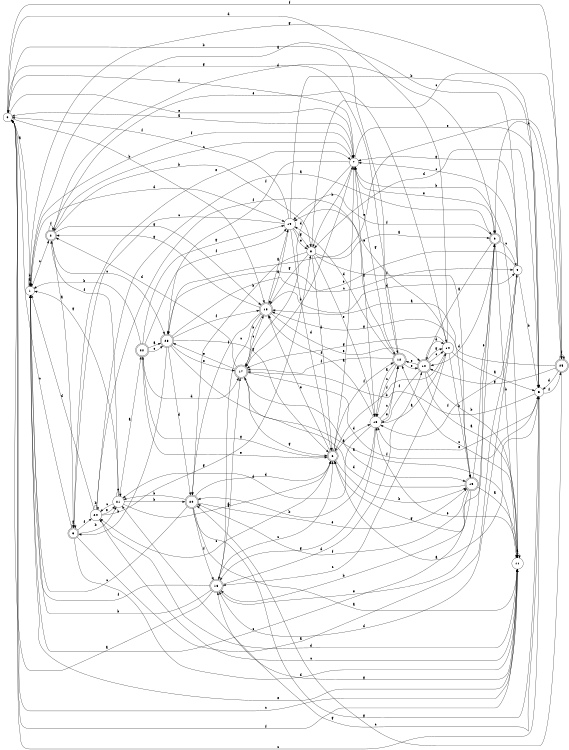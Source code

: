digraph n21_10 {
__start0 [label="" shape="none"];

rankdir=LR;
size="8,5";

s0 [style="filled", color="black", fillcolor="white" shape="circle", label="0"];
s1 [style="filled", color="black", fillcolor="white" shape="circle", label="1"];
s2 [style="rounded,filled", color="black", fillcolor="white" shape="doublecircle", label="2"];
s3 [style="rounded,filled", color="black", fillcolor="white" shape="doublecircle", label="3"];
s4 [style="filled", color="black", fillcolor="white" shape="circle", label="4"];
s5 [style="filled", color="black", fillcolor="white" shape="circle", label="5"];
s6 [style="rounded,filled", color="black", fillcolor="white" shape="doublecircle", label="6"];
s7 [style="filled", color="black", fillcolor="white" shape="circle", label="7"];
s8 [style="filled", color="black", fillcolor="white" shape="circle", label="8"];
s9 [style="rounded,filled", color="black", fillcolor="white" shape="doublecircle", label="9"];
s10 [style="rounded,filled", color="black", fillcolor="white" shape="doublecircle", label="10"];
s11 [style="filled", color="black", fillcolor="white" shape="circle", label="11"];
s12 [style="rounded,filled", color="black", fillcolor="white" shape="doublecircle", label="12"];
s13 [style="filled", color="black", fillcolor="white" shape="circle", label="13"];
s14 [style="filled", color="black", fillcolor="white" shape="circle", label="14"];
s15 [style="rounded,filled", color="black", fillcolor="white" shape="doublecircle", label="15"];
s16 [style="rounded,filled", color="black", fillcolor="white" shape="doublecircle", label="16"];
s17 [style="rounded,filled", color="black", fillcolor="white" shape="doublecircle", label="17"];
s18 [style="rounded,filled", color="black", fillcolor="white" shape="doublecircle", label="18"];
s19 [style="filled", color="black", fillcolor="white" shape="circle", label="19"];
s20 [style="rounded,filled", color="black", fillcolor="white" shape="doublecircle", label="20"];
s21 [style="filled", color="black", fillcolor="white" shape="circle", label="21"];
s22 [style="rounded,filled", color="black", fillcolor="white" shape="doublecircle", label="22"];
s23 [style="rounded,filled", color="black", fillcolor="white" shape="doublecircle", label="23"];
s24 [style="filled", color="black", fillcolor="white" shape="circle", label="24"];
s25 [style="rounded,filled", color="black", fillcolor="white" shape="doublecircle", label="25"];
s0 -> s1 [label="a"];
s0 -> s18 [label="b"];
s0 -> s11 [label="c"];
s0 -> s7 [label="d"];
s0 -> s7 [label="e"];
s0 -> s25 [label="f"];
s0 -> s12 [label="g"];
s1 -> s1 [label="a"];
s1 -> s1 [label="b"];
s1 -> s2 [label="c"];
s1 -> s19 [label="d"];
s1 -> s11 [label="e"];
s1 -> s7 [label="f"];
s1 -> s5 [label="g"];
s2 -> s3 [label="a"];
s2 -> s8 [label="b"];
s2 -> s23 [label="c"];
s2 -> s9 [label="d"];
s2 -> s14 [label="e"];
s2 -> s2 [label="f"];
s2 -> s18 [label="g"];
s3 -> s4 [label="a"];
s3 -> s21 [label="b"];
s3 -> s0 [label="c"];
s3 -> s11 [label="d"];
s3 -> s7 [label="e"];
s3 -> s24 [label="f"];
s3 -> s3 [label="g"];
s4 -> s1 [label="a"];
s4 -> s5 [label="b"];
s4 -> s7 [label="c"];
s4 -> s16 [label="d"];
s4 -> s23 [label="e"];
s4 -> s13 [label="f"];
s4 -> s7 [label="g"];
s5 -> s6 [label="a"];
s5 -> s17 [label="b"];
s5 -> s0 [label="c"];
s5 -> s8 [label="d"];
s5 -> s13 [label="e"];
s5 -> s25 [label="f"];
s5 -> s21 [label="g"];
s6 -> s7 [label="a"];
s6 -> s15 [label="b"];
s6 -> s24 [label="c"];
s6 -> s13 [label="d"];
s6 -> s18 [label="e"];
s6 -> s12 [label="f"];
s6 -> s22 [label="g"];
s7 -> s0 [label="a"];
s7 -> s8 [label="b"];
s7 -> s2 [label="c"];
s7 -> s17 [label="d"];
s7 -> s5 [label="e"];
s7 -> s23 [label="f"];
s7 -> s13 [label="g"];
s8 -> s9 [label="a"];
s8 -> s20 [label="b"];
s8 -> s25 [label="c"];
s8 -> s6 [label="d"];
s8 -> s13 [label="e"];
s8 -> s15 [label="f"];
s8 -> s18 [label="g"];
s9 -> s10 [label="a"];
s9 -> s11 [label="b"];
s9 -> s4 [label="c"];
s9 -> s10 [label="d"];
s9 -> s7 [label="e"];
s9 -> s19 [label="f"];
s9 -> s6 [label="g"];
s10 -> s11 [label="a"];
s10 -> s11 [label="b"];
s10 -> s14 [label="c"];
s10 -> s14 [label="d"];
s10 -> s12 [label="e"];
s10 -> s13 [label="f"];
s10 -> s14 [label="g"];
s11 -> s11 [label="a"];
s11 -> s7 [label="b"];
s11 -> s12 [label="c"];
s11 -> s24 [label="d"];
s11 -> s13 [label="e"];
s11 -> s0 [label="f"];
s11 -> s16 [label="g"];
s12 -> s13 [label="a"];
s12 -> s0 [label="b"];
s12 -> s13 [label="c"];
s12 -> s19 [label="d"];
s12 -> s10 [label="e"];
s12 -> s17 [label="f"];
s12 -> s7 [label="g"];
s13 -> s14 [label="a"];
s13 -> s20 [label="b"];
s13 -> s12 [label="c"];
s13 -> s21 [label="d"];
s13 -> s12 [label="e"];
s13 -> s18 [label="f"];
s13 -> s16 [label="g"];
s14 -> s5 [label="a"];
s14 -> s15 [label="b"];
s14 -> s16 [label="c"];
s14 -> s0 [label="d"];
s14 -> s19 [label="e"];
s14 -> s6 [label="f"];
s14 -> s17 [label="g"];
s15 -> s11 [label="a"];
s15 -> s16 [label="b"];
s15 -> s1 [label="c"];
s15 -> s17 [label="d"];
s15 -> s9 [label="e"];
s15 -> s20 [label="f"];
s15 -> s18 [label="g"];
s16 -> s0 [label="a"];
s16 -> s1 [label="b"];
s16 -> s6 [label="c"];
s16 -> s10 [label="d"];
s16 -> s9 [label="e"];
s16 -> s1 [label="f"];
s16 -> s17 [label="g"];
s17 -> s15 [label="a"];
s17 -> s7 [label="b"];
s17 -> s18 [label="c"];
s17 -> s2 [label="d"];
s17 -> s23 [label="e"];
s17 -> s5 [label="f"];
s17 -> s6 [label="g"];
s18 -> s19 [label="a"];
s18 -> s17 [label="b"];
s18 -> s16 [label="c"];
s18 -> s4 [label="d"];
s18 -> s10 [label="e"];
s18 -> s20 [label="f"];
s18 -> s2 [label="g"];
s19 -> s18 [label="a"];
s19 -> s5 [label="b"];
s19 -> s3 [label="c"];
s19 -> s6 [label="d"];
s19 -> s8 [label="e"];
s19 -> s0 [label="f"];
s19 -> s8 [label="g"];
s20 -> s11 [label="a"];
s20 -> s21 [label="b"];
s20 -> s1 [label="c"];
s20 -> s6 [label="d"];
s20 -> s15 [label="e"];
s20 -> s16 [label="f"];
s20 -> s5 [label="g"];
s21 -> s22 [label="a"];
s21 -> s20 [label="b"];
s21 -> s24 [label="c"];
s21 -> s6 [label="d"];
s21 -> s21 [label="e"];
s21 -> s2 [label="f"];
s21 -> s1 [label="g"];
s22 -> s23 [label="a"];
s22 -> s1 [label="b"];
s22 -> s23 [label="c"];
s22 -> s17 [label="d"];
s22 -> s6 [label="e"];
s22 -> s19 [label="f"];
s22 -> s19 [label="g"];
s23 -> s11 [label="a"];
s23 -> s3 [label="b"];
s23 -> s4 [label="c"];
s23 -> s20 [label="d"];
s23 -> s17 [label="e"];
s23 -> s18 [label="f"];
s23 -> s6 [label="g"];
s24 -> s9 [label="a"];
s24 -> s24 [label="b"];
s24 -> s11 [label="c"];
s24 -> s1 [label="d"];
s24 -> s21 [label="e"];
s24 -> s12 [label="f"];
s24 -> s8 [label="g"];
s25 -> s18 [label="a"];
s25 -> s9 [label="b"];
s25 -> s20 [label="c"];
s25 -> s5 [label="d"];
s25 -> s23 [label="e"];
s25 -> s25 [label="f"];
s25 -> s10 [label="g"];

}